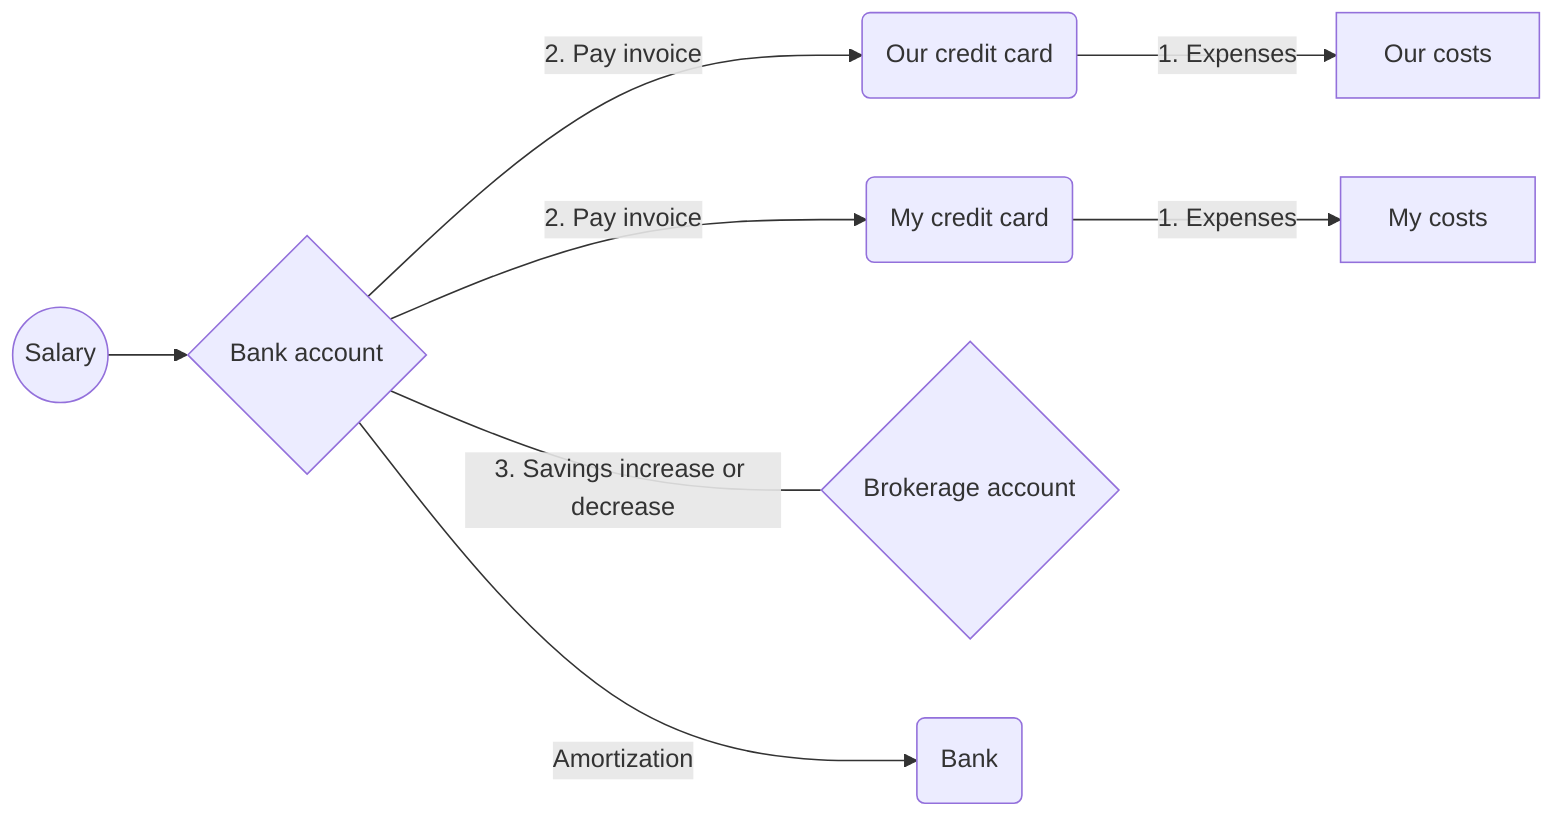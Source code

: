 graph LR

S((Salary))  --> NJL{Bank account}

ICA(Our credit card) --> |1. Expenses| C1[Our costs]
E(My credit card) --> |1. Expenses| C2[My costs]

NJL -->|2. Pay invoice| ICA
NJL --> |2. Pay invoice| E

NJL-- "3. Savings increase or decrease" ---A{Brokerage account}

NJL -->|Amortization | B(Bank)